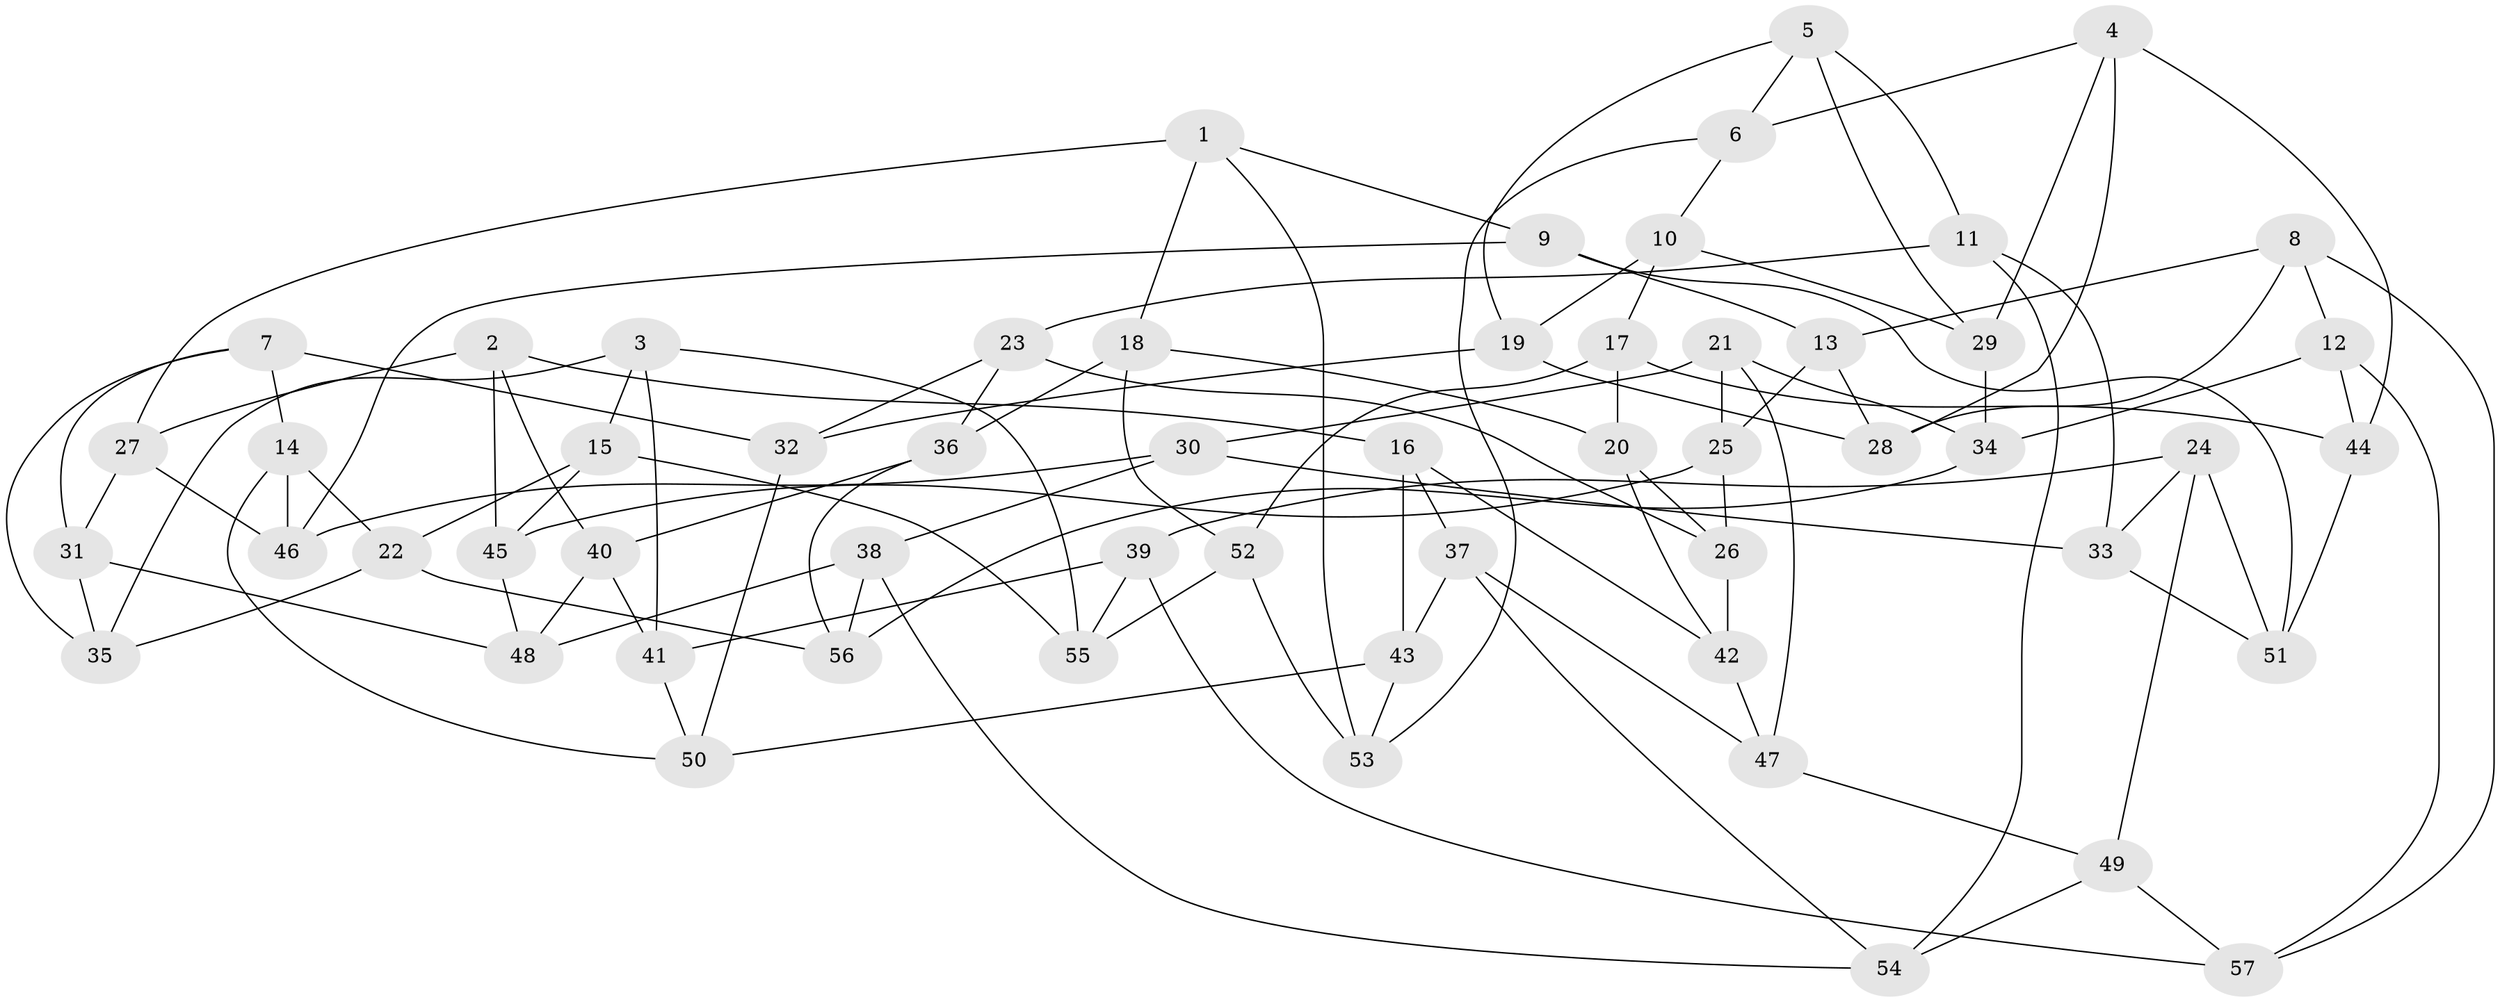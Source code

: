 // Generated by graph-tools (version 1.1) at 2025/11/02/27/25 16:11:43]
// undirected, 57 vertices, 114 edges
graph export_dot {
graph [start="1"]
  node [color=gray90,style=filled];
  1;
  2;
  3;
  4;
  5;
  6;
  7;
  8;
  9;
  10;
  11;
  12;
  13;
  14;
  15;
  16;
  17;
  18;
  19;
  20;
  21;
  22;
  23;
  24;
  25;
  26;
  27;
  28;
  29;
  30;
  31;
  32;
  33;
  34;
  35;
  36;
  37;
  38;
  39;
  40;
  41;
  42;
  43;
  44;
  45;
  46;
  47;
  48;
  49;
  50;
  51;
  52;
  53;
  54;
  55;
  56;
  57;
  1 -- 27;
  1 -- 18;
  1 -- 9;
  1 -- 53;
  2 -- 27;
  2 -- 16;
  2 -- 45;
  2 -- 40;
  3 -- 55;
  3 -- 35;
  3 -- 41;
  3 -- 15;
  4 -- 6;
  4 -- 29;
  4 -- 44;
  4 -- 28;
  5 -- 11;
  5 -- 19;
  5 -- 29;
  5 -- 6;
  6 -- 10;
  6 -- 53;
  7 -- 32;
  7 -- 14;
  7 -- 35;
  7 -- 31;
  8 -- 12;
  8 -- 28;
  8 -- 13;
  8 -- 57;
  9 -- 46;
  9 -- 13;
  9 -- 51;
  10 -- 29;
  10 -- 17;
  10 -- 19;
  11 -- 23;
  11 -- 54;
  11 -- 33;
  12 -- 57;
  12 -- 34;
  12 -- 44;
  13 -- 25;
  13 -- 28;
  14 -- 50;
  14 -- 46;
  14 -- 22;
  15 -- 45;
  15 -- 22;
  15 -- 55;
  16 -- 43;
  16 -- 37;
  16 -- 42;
  17 -- 52;
  17 -- 44;
  17 -- 20;
  18 -- 20;
  18 -- 52;
  18 -- 36;
  19 -- 28;
  19 -- 32;
  20 -- 42;
  20 -- 26;
  21 -- 34;
  21 -- 47;
  21 -- 25;
  21 -- 30;
  22 -- 35;
  22 -- 56;
  23 -- 26;
  23 -- 32;
  23 -- 36;
  24 -- 33;
  24 -- 51;
  24 -- 39;
  24 -- 49;
  25 -- 26;
  25 -- 45;
  26 -- 42;
  27 -- 31;
  27 -- 46;
  29 -- 34;
  30 -- 33;
  30 -- 38;
  30 -- 46;
  31 -- 48;
  31 -- 35;
  32 -- 50;
  33 -- 51;
  34 -- 56;
  36 -- 56;
  36 -- 40;
  37 -- 43;
  37 -- 54;
  37 -- 47;
  38 -- 48;
  38 -- 54;
  38 -- 56;
  39 -- 57;
  39 -- 41;
  39 -- 55;
  40 -- 41;
  40 -- 48;
  41 -- 50;
  42 -- 47;
  43 -- 50;
  43 -- 53;
  44 -- 51;
  45 -- 48;
  47 -- 49;
  49 -- 57;
  49 -- 54;
  52 -- 55;
  52 -- 53;
}
